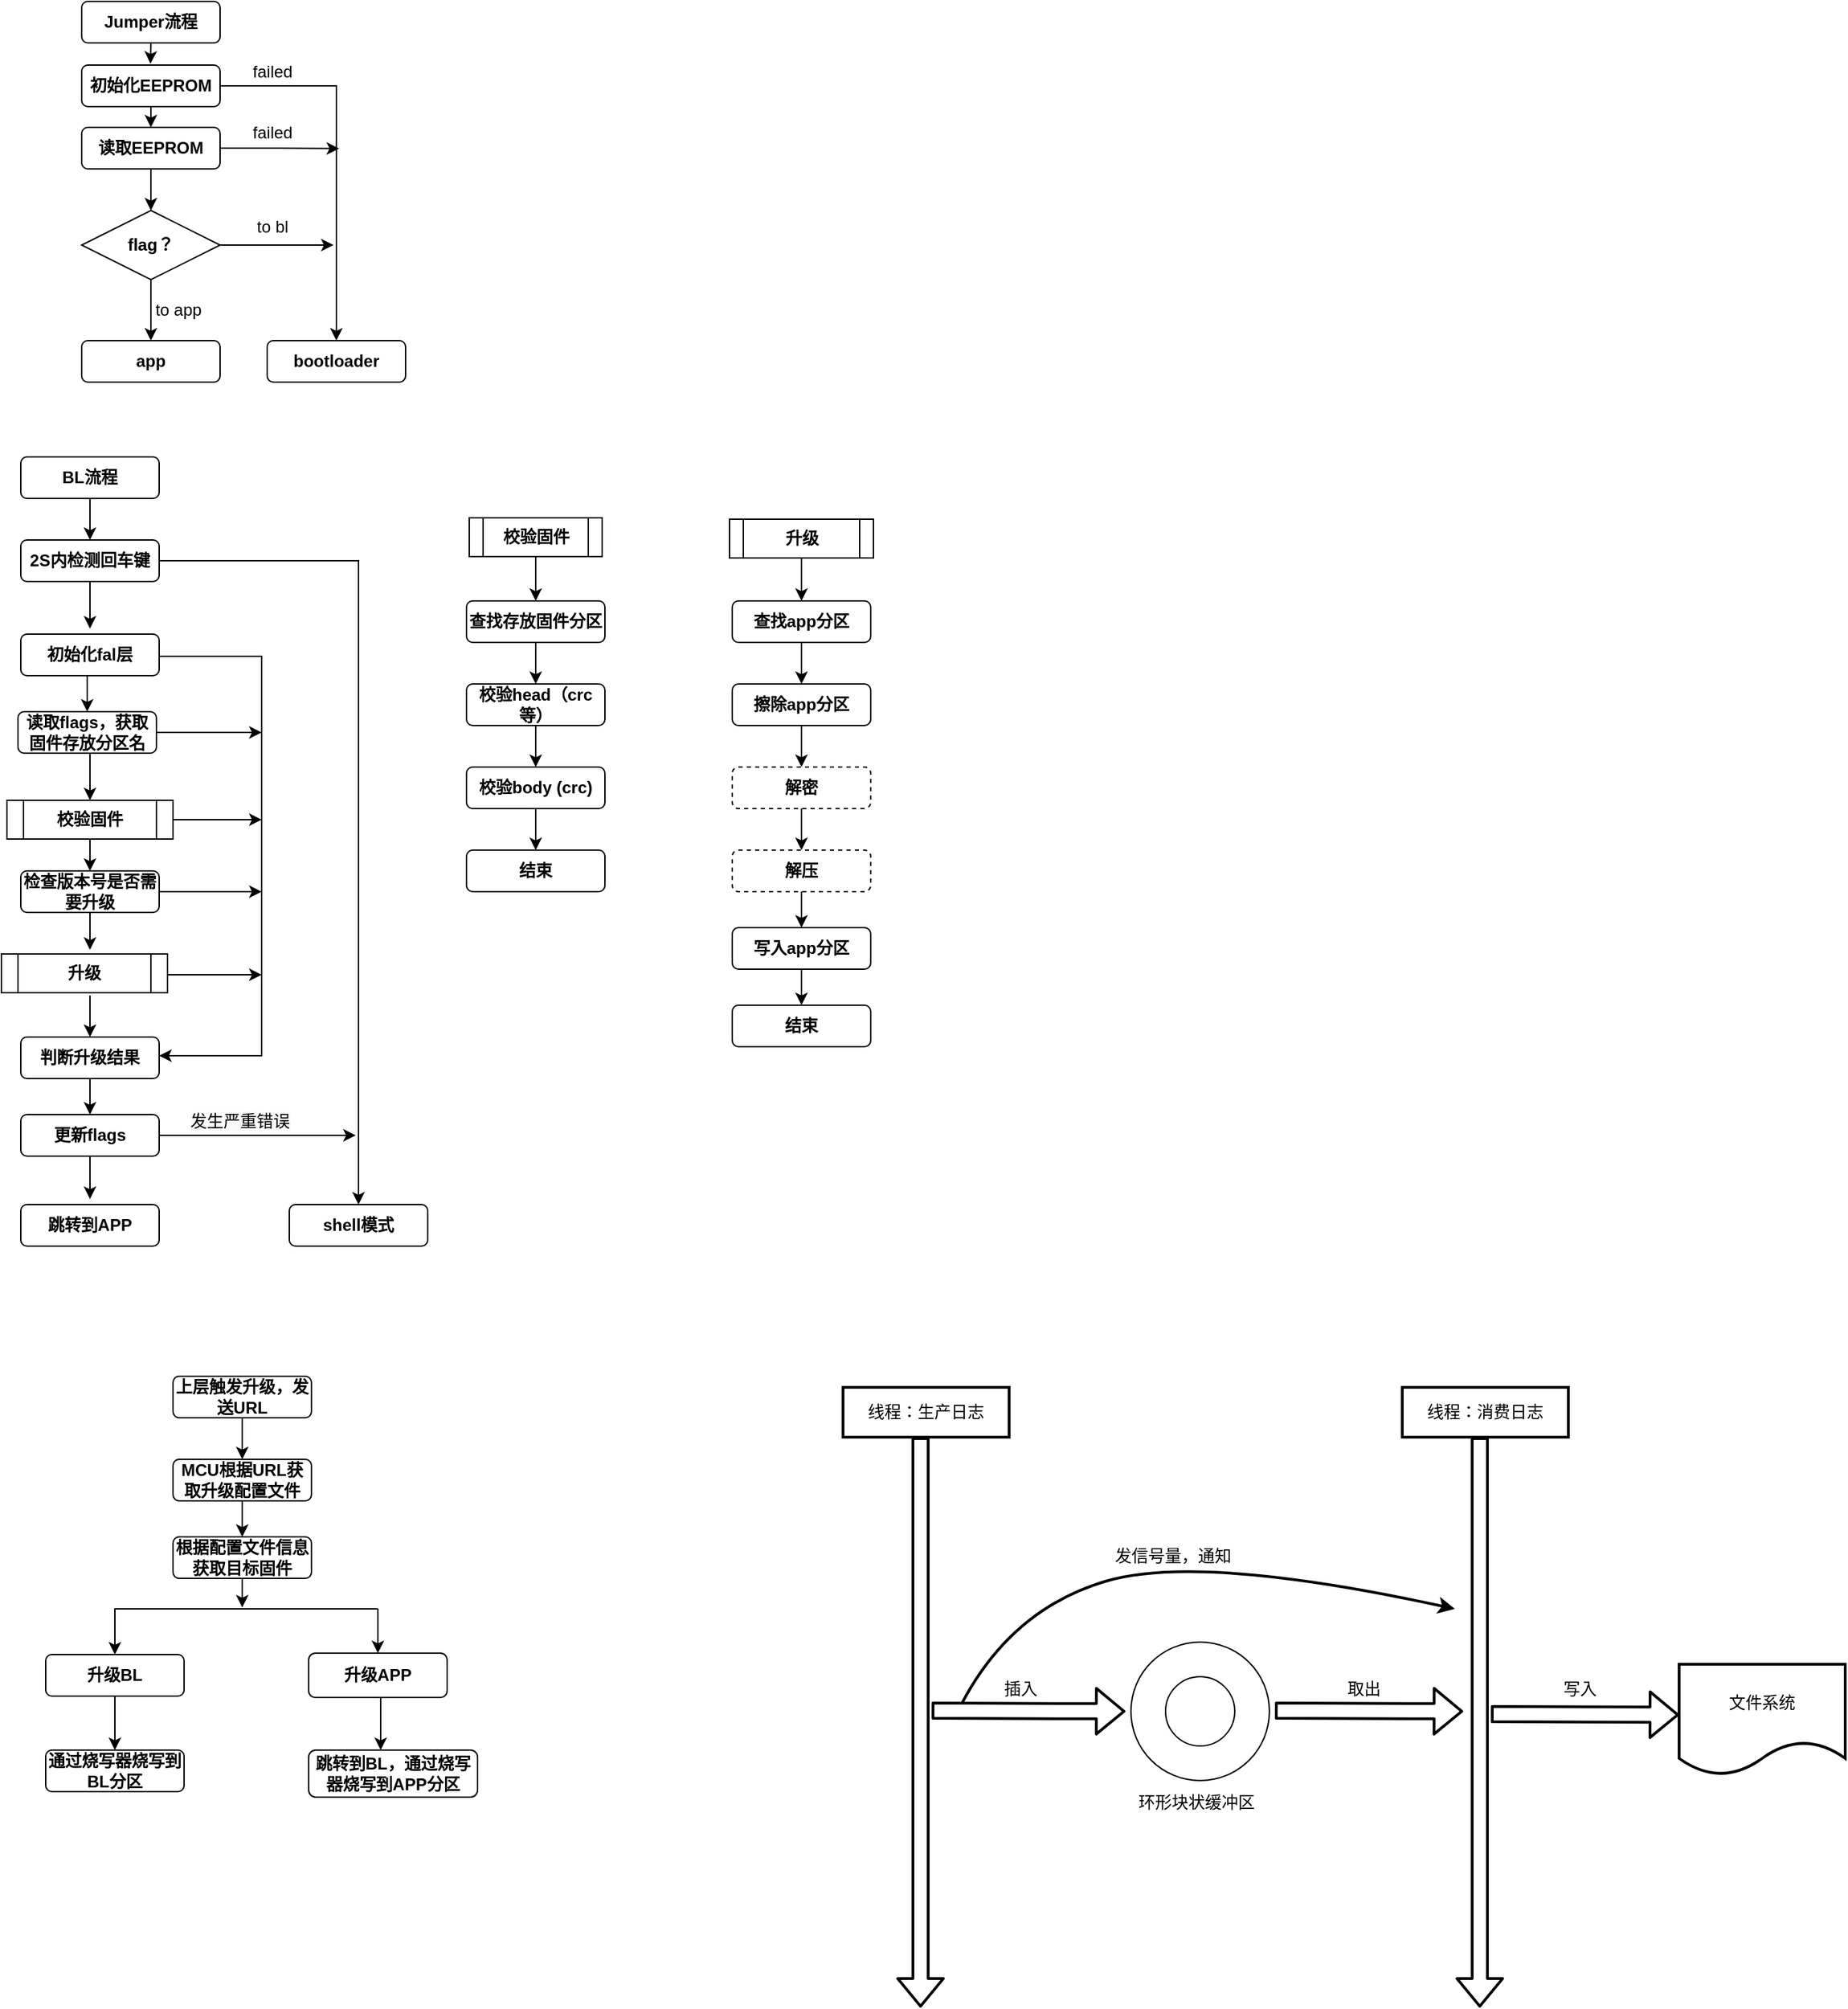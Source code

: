 <mxfile version="12.9.3" type="device"><diagram id="C5RBs43oDa-KdzZeNtuy" name="Page-1"><mxGraphModel dx="621" dy="466" grid="1" gridSize="4" guides="1" tooltips="1" connect="1" arrows="1" fold="1" page="1" pageScale="1" pageWidth="2339" pageHeight="3300" math="0" shadow="0"><root><mxCell id="WIyWlLk6GJQsqaUBKTNV-0"/><mxCell id="WIyWlLk6GJQsqaUBKTNV-1" parent="WIyWlLk6GJQsqaUBKTNV-0"/><mxCell id="f5xD9nQZWHW_xjzli2El-2" style="edgeStyle=orthogonalEdgeStyle;rounded=0;orthogonalLoop=1;jettySize=auto;html=1;exitX=0.5;exitY=1;exitDx=0;exitDy=0;" parent="WIyWlLk6GJQsqaUBKTNV-1" source="0rM0oElDtf_Dt3sKK8MS-1" edge="1"><mxGeometry relative="1" as="geometry"><mxPoint x="199.69" y="284" as="targetPoint"/></mxGeometry></mxCell><mxCell id="0rM0oElDtf_Dt3sKK8MS-1" value="Jumper流程" style="rounded=1;whiteSpace=wrap;html=1;fontStyle=1" parent="WIyWlLk6GJQsqaUBKTNV-1" vertex="1"><mxGeometry x="150" y="239" width="100" height="30" as="geometry"/></mxCell><mxCell id="0rM0oElDtf_Dt3sKK8MS-4" value="" style="edgeStyle=orthogonalEdgeStyle;rounded=0;orthogonalLoop=1;jettySize=auto;html=1;fontStyle=1" parent="WIyWlLk6GJQsqaUBKTNV-1" source="0rM0oElDtf_Dt3sKK8MS-2" edge="1"><mxGeometry relative="1" as="geometry"><mxPoint x="200" y="390" as="targetPoint"/></mxGeometry></mxCell><mxCell id="f5xD9nQZWHW_xjzli2El-7" style="edgeStyle=orthogonalEdgeStyle;rounded=0;orthogonalLoop=1;jettySize=auto;html=1;exitX=1;exitY=0.5;exitDx=0;exitDy=0;" parent="WIyWlLk6GJQsqaUBKTNV-1" source="0rM0oElDtf_Dt3sKK8MS-2" edge="1"><mxGeometry relative="1" as="geometry"><mxPoint x="336" y="345.31" as="targetPoint"/></mxGeometry></mxCell><mxCell id="0rM0oElDtf_Dt3sKK8MS-2" value="读取EEPROM" style="rounded=1;whiteSpace=wrap;html=1;fontStyle=1" parent="WIyWlLk6GJQsqaUBKTNV-1" vertex="1"><mxGeometry x="150" y="330" width="100" height="30" as="geometry"/></mxCell><mxCell id="raXf-4R1eUxXO4NKrt5g-0" style="edgeStyle=orthogonalEdgeStyle;rounded=0;orthogonalLoop=1;jettySize=auto;html=1;exitX=0.5;exitY=1;exitDx=0;exitDy=0;entryX=0.5;entryY=0;entryDx=0;entryDy=0;" parent="WIyWlLk6GJQsqaUBKTNV-1" source="0rM0oElDtf_Dt3sKK8MS-5" target="0rM0oElDtf_Dt3sKK8MS-11" edge="1"><mxGeometry relative="1" as="geometry"/></mxCell><mxCell id="f5xD9nQZWHW_xjzli2El-4" style="edgeStyle=orthogonalEdgeStyle;rounded=0;orthogonalLoop=1;jettySize=auto;html=1;exitX=1;exitY=0.5;exitDx=0;exitDy=0;" parent="WIyWlLk6GJQsqaUBKTNV-1" source="0rM0oElDtf_Dt3sKK8MS-5" edge="1"><mxGeometry relative="1" as="geometry"><mxPoint x="332" y="414.966" as="targetPoint"/></mxGeometry></mxCell><mxCell id="0rM0oElDtf_Dt3sKK8MS-5" value="flag？" style="rhombus;whiteSpace=wrap;html=1;fontStyle=1" parent="WIyWlLk6GJQsqaUBKTNV-1" vertex="1"><mxGeometry x="150" y="390" width="100" height="50" as="geometry"/></mxCell><mxCell id="0rM0oElDtf_Dt3sKK8MS-8" value="bootloader" style="rounded=1;whiteSpace=wrap;html=1;fontStyle=1" parent="WIyWlLk6GJQsqaUBKTNV-1" vertex="1"><mxGeometry x="284" y="484" width="100" height="30" as="geometry"/></mxCell><mxCell id="0rM0oElDtf_Dt3sKK8MS-11" value="app" style="rounded=1;whiteSpace=wrap;html=1;fontStyle=1" parent="WIyWlLk6GJQsqaUBKTNV-1" vertex="1"><mxGeometry x="150" y="484" width="100" height="30" as="geometry"/></mxCell><mxCell id="raXf-4R1eUxXO4NKrt5g-9" style="edgeStyle=orthogonalEdgeStyle;rounded=0;orthogonalLoop=1;jettySize=auto;html=1;exitX=0.5;exitY=1;exitDx=0;exitDy=0;entryX=0.5;entryY=0;entryDx=0;entryDy=0;" parent="WIyWlLk6GJQsqaUBKTNV-1" source="0rM0oElDtf_Dt3sKK8MS-17" target="0rM0oElDtf_Dt3sKK8MS-28" edge="1"><mxGeometry relative="1" as="geometry"/></mxCell><mxCell id="0rM0oElDtf_Dt3sKK8MS-17" value="BL流程" style="rounded=1;whiteSpace=wrap;html=1;fontStyle=1" parent="WIyWlLk6GJQsqaUBKTNV-1" vertex="1"><mxGeometry x="106" y="568" width="100" height="30" as="geometry"/></mxCell><mxCell id="0rM0oElDtf_Dt3sKK8MS-52" style="edgeStyle=orthogonalEdgeStyle;rounded=0;orthogonalLoop=1;jettySize=auto;html=1;exitX=0.5;exitY=1;exitDx=0;exitDy=0;" parent="WIyWlLk6GJQsqaUBKTNV-1" source="0rM0oElDtf_Dt3sKK8MS-24" edge="1"><mxGeometry relative="1" as="geometry"><mxPoint x="156" y="924" as="targetPoint"/></mxGeometry></mxCell><mxCell id="0rM0oElDtf_Dt3sKK8MS-60" style="edgeStyle=orthogonalEdgeStyle;rounded=0;orthogonalLoop=1;jettySize=auto;html=1;exitX=1;exitY=0.5;exitDx=0;exitDy=0;" parent="WIyWlLk6GJQsqaUBKTNV-1" source="0rM0oElDtf_Dt3sKK8MS-24" edge="1"><mxGeometry relative="1" as="geometry"><mxPoint x="280" y="882" as="targetPoint"/></mxGeometry></mxCell><mxCell id="0rM0oElDtf_Dt3sKK8MS-24" value="检查版本号是否需要升级" style="rounded=1;whiteSpace=wrap;html=1;fontStyle=1;align=center;verticalAlign=middle;" parent="WIyWlLk6GJQsqaUBKTNV-1" vertex="1"><mxGeometry x="106" y="867" width="100" height="30" as="geometry"/></mxCell><mxCell id="ATn-iLt3hoiTaEiryv9i-10" style="edgeStyle=orthogonalEdgeStyle;rounded=0;orthogonalLoop=1;jettySize=auto;html=1;exitX=0.5;exitY=1;exitDx=0;exitDy=0;entryX=0.5;entryY=0;entryDx=0;entryDy=0;" parent="WIyWlLk6GJQsqaUBKTNV-1" source="0rM0oElDtf_Dt3sKK8MS-25" target="0rM0oElDtf_Dt3sKK8MS-26" edge="1"><mxGeometry relative="1" as="geometry"/></mxCell><mxCell id="0rM0oElDtf_Dt3sKK8MS-25" value="解密" style="rounded=1;whiteSpace=wrap;html=1;fontStyle=1;dashed=1;" parent="WIyWlLk6GJQsqaUBKTNV-1" vertex="1"><mxGeometry x="620" y="792" width="100" height="30" as="geometry"/></mxCell><mxCell id="ATn-iLt3hoiTaEiryv9i-11" style="edgeStyle=orthogonalEdgeStyle;rounded=0;orthogonalLoop=1;jettySize=auto;html=1;exitX=0.5;exitY=1;exitDx=0;exitDy=0;entryX=0.5;entryY=0;entryDx=0;entryDy=0;" parent="WIyWlLk6GJQsqaUBKTNV-1" source="0rM0oElDtf_Dt3sKK8MS-26" target="ATn-iLt3hoiTaEiryv9i-3" edge="1"><mxGeometry relative="1" as="geometry"/></mxCell><mxCell id="0rM0oElDtf_Dt3sKK8MS-26" value="解压" style="rounded=1;whiteSpace=wrap;html=1;fontStyle=1;dashed=1;" parent="WIyWlLk6GJQsqaUBKTNV-1" vertex="1"><mxGeometry x="620" y="852" width="100" height="30" as="geometry"/></mxCell><mxCell id="0rM0oElDtf_Dt3sKK8MS-48" style="edgeStyle=orthogonalEdgeStyle;rounded=0;orthogonalLoop=1;jettySize=auto;html=1;" parent="WIyWlLk6GJQsqaUBKTNV-1" source="0rM0oElDtf_Dt3sKK8MS-28" edge="1"><mxGeometry relative="1" as="geometry"><mxPoint x="156" y="692" as="targetPoint"/></mxGeometry></mxCell><mxCell id="raXf-4R1eUxXO4NKrt5g-6" style="edgeStyle=orthogonalEdgeStyle;rounded=0;orthogonalLoop=1;jettySize=auto;html=1;exitX=1;exitY=0.5;exitDx=0;exitDy=0;entryX=0.5;entryY=0;entryDx=0;entryDy=0;" parent="WIyWlLk6GJQsqaUBKTNV-1" source="0rM0oElDtf_Dt3sKK8MS-28" target="0rM0oElDtf_Dt3sKK8MS-45" edge="1"><mxGeometry relative="1" as="geometry"/></mxCell><mxCell id="0rM0oElDtf_Dt3sKK8MS-28" value="2S内检测回车键" style="rounded=1;whiteSpace=wrap;html=1;fontStyle=1" parent="WIyWlLk6GJQsqaUBKTNV-1" vertex="1"><mxGeometry x="106" y="628" width="100" height="30" as="geometry"/></mxCell><mxCell id="0rM0oElDtf_Dt3sKK8MS-49" style="edgeStyle=orthogonalEdgeStyle;rounded=0;orthogonalLoop=1;jettySize=auto;html=1;exitX=0.5;exitY=1;exitDx=0;exitDy=0;entryX=0.5;entryY=0;entryDx=0;entryDy=0;" parent="WIyWlLk6GJQsqaUBKTNV-1" source="0rM0oElDtf_Dt3sKK8MS-31" target="0rM0oElDtf_Dt3sKK8MS-32" edge="1"><mxGeometry relative="1" as="geometry"/></mxCell><mxCell id="0rM0oElDtf_Dt3sKK8MS-57" style="edgeStyle=orthogonalEdgeStyle;rounded=0;orthogonalLoop=1;jettySize=auto;html=1;exitX=1;exitY=0.5;exitDx=0;exitDy=0;entryX=1;entryY=0.75;entryDx=0;entryDy=0;" parent="WIyWlLk6GJQsqaUBKTNV-1" edge="1"><mxGeometry relative="1" as="geometry"><mxPoint x="206" y="1000.5" as="targetPoint"/><mxPoint x="206" y="702" as="sourcePoint"/><Array as="points"><mxPoint x="206" y="712"/><mxPoint x="280" y="712"/><mxPoint x="280" y="1001"/></Array></mxGeometry></mxCell><mxCell id="0rM0oElDtf_Dt3sKK8MS-31" value="初始化fal层" style="rounded=1;whiteSpace=wrap;html=1;fontStyle=1" parent="WIyWlLk6GJQsqaUBKTNV-1" vertex="1"><mxGeometry x="106" y="696" width="100" height="30" as="geometry"/></mxCell><mxCell id="0rM0oElDtf_Dt3sKK8MS-50" style="edgeStyle=orthogonalEdgeStyle;rounded=0;orthogonalLoop=1;jettySize=auto;html=1;exitX=0.5;exitY=1;exitDx=0;exitDy=0;entryX=0.5;entryY=0;entryDx=0;entryDy=0;" parent="WIyWlLk6GJQsqaUBKTNV-1" source="0rM0oElDtf_Dt3sKK8MS-32" target="0rM0oElDtf_Dt3sKK8MS-33" edge="1"><mxGeometry relative="1" as="geometry"/></mxCell><mxCell id="0rM0oElDtf_Dt3sKK8MS-58" style="edgeStyle=orthogonalEdgeStyle;rounded=0;orthogonalLoop=1;jettySize=auto;html=1;exitX=1;exitY=0.5;exitDx=0;exitDy=0;" parent="WIyWlLk6GJQsqaUBKTNV-1" source="0rM0oElDtf_Dt3sKK8MS-32" edge="1"><mxGeometry relative="1" as="geometry"><mxPoint x="280" y="767" as="targetPoint"/></mxGeometry></mxCell><mxCell id="0rM0oElDtf_Dt3sKK8MS-32" value="读取flags，获取固件存放分区名" style="rounded=1;whiteSpace=wrap;html=1;fontStyle=1" parent="WIyWlLk6GJQsqaUBKTNV-1" vertex="1"><mxGeometry x="104" y="752" width="100" height="30" as="geometry"/></mxCell><mxCell id="0rM0oElDtf_Dt3sKK8MS-51" style="edgeStyle=orthogonalEdgeStyle;rounded=0;orthogonalLoop=1;jettySize=auto;html=1;exitX=0.5;exitY=1;exitDx=0;exitDy=0;entryX=0.5;entryY=0;entryDx=0;entryDy=0;" parent="WIyWlLk6GJQsqaUBKTNV-1" source="0rM0oElDtf_Dt3sKK8MS-33" target="0rM0oElDtf_Dt3sKK8MS-24" edge="1"><mxGeometry relative="1" as="geometry"/></mxCell><mxCell id="0rM0oElDtf_Dt3sKK8MS-59" style="edgeStyle=orthogonalEdgeStyle;rounded=0;orthogonalLoop=1;jettySize=auto;html=1;exitX=1;exitY=0.5;exitDx=0;exitDy=0;" parent="WIyWlLk6GJQsqaUBKTNV-1" source="0rM0oElDtf_Dt3sKK8MS-33" edge="1"><mxGeometry relative="1" as="geometry"><mxPoint x="280" y="830" as="targetPoint"/></mxGeometry></mxCell><mxCell id="0rM0oElDtf_Dt3sKK8MS-33" value="&lt;span style=&quot;font-weight: 700&quot;&gt;校验固件&lt;/span&gt;" style="shape=process;whiteSpace=wrap;html=1;backgroundOutline=1;" parent="WIyWlLk6GJQsqaUBKTNV-1" vertex="1"><mxGeometry x="96" y="816" width="120" height="28" as="geometry"/></mxCell><mxCell id="0rM0oElDtf_Dt3sKK8MS-53" style="edgeStyle=orthogonalEdgeStyle;rounded=0;orthogonalLoop=1;jettySize=auto;html=1;exitX=0.5;exitY=1;exitDx=0;exitDy=0;entryX=0.5;entryY=0;entryDx=0;entryDy=0;" parent="WIyWlLk6GJQsqaUBKTNV-1" target="0rM0oElDtf_Dt3sKK8MS-37" edge="1"><mxGeometry relative="1" as="geometry"><mxPoint x="156" y="957" as="sourcePoint"/></mxGeometry></mxCell><mxCell id="0rM0oElDtf_Dt3sKK8MS-61" style="edgeStyle=orthogonalEdgeStyle;rounded=0;orthogonalLoop=1;jettySize=auto;html=1;exitX=1;exitY=0.5;exitDx=0;exitDy=0;" parent="WIyWlLk6GJQsqaUBKTNV-1" edge="1"><mxGeometry relative="1" as="geometry"><mxPoint x="280" y="942" as="targetPoint"/><mxPoint x="206" y="942" as="sourcePoint"/></mxGeometry></mxCell><mxCell id="0rM0oElDtf_Dt3sKK8MS-54" style="edgeStyle=orthogonalEdgeStyle;rounded=0;orthogonalLoop=1;jettySize=auto;html=1;exitX=0.5;exitY=1;exitDx=0;exitDy=0;entryX=0.5;entryY=0;entryDx=0;entryDy=0;" parent="WIyWlLk6GJQsqaUBKTNV-1" source="0rM0oElDtf_Dt3sKK8MS-37" target="0rM0oElDtf_Dt3sKK8MS-42" edge="1"><mxGeometry relative="1" as="geometry"/></mxCell><mxCell id="0rM0oElDtf_Dt3sKK8MS-37" value="判断升级结果" style="rounded=1;whiteSpace=wrap;html=1;fontStyle=1;align=center;verticalAlign=middle;" parent="WIyWlLk6GJQsqaUBKTNV-1" vertex="1"><mxGeometry x="106" y="987" width="100" height="30" as="geometry"/></mxCell><mxCell id="0rM0oElDtf_Dt3sKK8MS-55" style="edgeStyle=orthogonalEdgeStyle;rounded=0;orthogonalLoop=1;jettySize=auto;html=1;exitX=0.5;exitY=1;exitDx=0;exitDy=0;" parent="WIyWlLk6GJQsqaUBKTNV-1" source="0rM0oElDtf_Dt3sKK8MS-42" edge="1"><mxGeometry relative="1" as="geometry"><mxPoint x="156" y="1104" as="targetPoint"/></mxGeometry></mxCell><mxCell id="raXf-4R1eUxXO4NKrt5g-4" style="edgeStyle=orthogonalEdgeStyle;rounded=0;orthogonalLoop=1;jettySize=auto;html=1;exitX=1;exitY=0.5;exitDx=0;exitDy=0;" parent="WIyWlLk6GJQsqaUBKTNV-1" source="0rM0oElDtf_Dt3sKK8MS-42" edge="1"><mxGeometry relative="1" as="geometry"><mxPoint x="348" y="1058" as="targetPoint"/></mxGeometry></mxCell><mxCell id="raXf-4R1eUxXO4NKrt5g-5" value="&lt;span style=&quot;background-color: rgb(248 , 249 , 250)&quot;&gt;发生严重错误&lt;/span&gt;" style="text;html=1;align=center;verticalAlign=middle;resizable=0;points=[];labelBackgroundColor=#ffffff;" parent="raXf-4R1eUxXO4NKrt5g-4" vertex="1" connectable="0"><mxGeometry x="-0.211" relative="1" as="geometry"><mxPoint x="2.14" y="-10" as="offset"/></mxGeometry></mxCell><mxCell id="0rM0oElDtf_Dt3sKK8MS-42" value="更新flags" style="rounded=1;whiteSpace=wrap;html=1;fontStyle=1;align=center;verticalAlign=middle;" parent="WIyWlLk6GJQsqaUBKTNV-1" vertex="1"><mxGeometry x="106.0" y="1043" width="100" height="30" as="geometry"/></mxCell><mxCell id="0rM0oElDtf_Dt3sKK8MS-43" value="跳转到APP" style="rounded=1;whiteSpace=wrap;html=1;fontStyle=1;align=center;verticalAlign=middle;" parent="WIyWlLk6GJQsqaUBKTNV-1" vertex="1"><mxGeometry x="106.0" y="1108" width="100" height="30" as="geometry"/></mxCell><mxCell id="0rM0oElDtf_Dt3sKK8MS-45" value="shell模式" style="rounded=1;whiteSpace=wrap;html=1;fontStyle=1;align=center;verticalAlign=middle;" parent="WIyWlLk6GJQsqaUBKTNV-1" vertex="1"><mxGeometry x="300" y="1108" width="100" height="30" as="geometry"/></mxCell><mxCell id="0rM0oElDtf_Dt3sKK8MS-74" style="edgeStyle=orthogonalEdgeStyle;rounded=0;orthogonalLoop=1;jettySize=auto;html=1;exitX=0.5;exitY=1;exitDx=0;exitDy=0;entryX=0.5;entryY=0;entryDx=0;entryDy=0;" parent="WIyWlLk6GJQsqaUBKTNV-1" source="0rM0oElDtf_Dt3sKK8MS-66" target="0rM0oElDtf_Dt3sKK8MS-67" edge="1"><mxGeometry relative="1" as="geometry"/></mxCell><mxCell id="0rM0oElDtf_Dt3sKK8MS-66" value="&lt;span style=&quot;font-weight: 700&quot;&gt;校验固件&lt;/span&gt;" style="shape=process;whiteSpace=wrap;html=1;backgroundOutline=1;" parent="WIyWlLk6GJQsqaUBKTNV-1" vertex="1"><mxGeometry x="430" y="612" width="96" height="28" as="geometry"/></mxCell><mxCell id="0rM0oElDtf_Dt3sKK8MS-75" style="edgeStyle=orthogonalEdgeStyle;rounded=0;orthogonalLoop=1;jettySize=auto;html=1;exitX=0.5;exitY=1;exitDx=0;exitDy=0;entryX=0.5;entryY=0;entryDx=0;entryDy=0;" parent="WIyWlLk6GJQsqaUBKTNV-1" source="0rM0oElDtf_Dt3sKK8MS-67" target="0rM0oElDtf_Dt3sKK8MS-68" edge="1"><mxGeometry relative="1" as="geometry"/></mxCell><mxCell id="0rM0oElDtf_Dt3sKK8MS-67" value="查找存放固件分区" style="rounded=1;whiteSpace=wrap;html=1;fontStyle=1" parent="WIyWlLk6GJQsqaUBKTNV-1" vertex="1"><mxGeometry x="428" y="672" width="100" height="30" as="geometry"/></mxCell><mxCell id="0rM0oElDtf_Dt3sKK8MS-76" style="edgeStyle=orthogonalEdgeStyle;rounded=0;orthogonalLoop=1;jettySize=auto;html=1;exitX=0.5;exitY=1;exitDx=0;exitDy=0;entryX=0.5;entryY=0;entryDx=0;entryDy=0;" parent="WIyWlLk6GJQsqaUBKTNV-1" source="0rM0oElDtf_Dt3sKK8MS-68" target="0rM0oElDtf_Dt3sKK8MS-71" edge="1"><mxGeometry relative="1" as="geometry"/></mxCell><mxCell id="0rM0oElDtf_Dt3sKK8MS-68" value="校验head（crc等）" style="rounded=1;whiteSpace=wrap;html=1;fontStyle=1" parent="WIyWlLk6GJQsqaUBKTNV-1" vertex="1"><mxGeometry x="428" y="732" width="100" height="30" as="geometry"/></mxCell><mxCell id="0rM0oElDtf_Dt3sKK8MS-77" style="edgeStyle=orthogonalEdgeStyle;rounded=0;orthogonalLoop=1;jettySize=auto;html=1;exitX=0.5;exitY=1;exitDx=0;exitDy=0;entryX=0.5;entryY=0;entryDx=0;entryDy=0;" parent="WIyWlLk6GJQsqaUBKTNV-1" source="0rM0oElDtf_Dt3sKK8MS-71" target="0rM0oElDtf_Dt3sKK8MS-72" edge="1"><mxGeometry relative="1" as="geometry"/></mxCell><mxCell id="0rM0oElDtf_Dt3sKK8MS-71" value="校验body (crc)" style="rounded=1;whiteSpace=wrap;html=1;fontStyle=1" parent="WIyWlLk6GJQsqaUBKTNV-1" vertex="1"><mxGeometry x="428" y="792" width="100" height="30" as="geometry"/></mxCell><mxCell id="0rM0oElDtf_Dt3sKK8MS-72" value="结束" style="rounded=1;whiteSpace=wrap;html=1;fontStyle=1" parent="WIyWlLk6GJQsqaUBKTNV-1" vertex="1"><mxGeometry x="428" y="852" width="100" height="30" as="geometry"/></mxCell><mxCell id="0rM0oElDtf_Dt3sKK8MS-78" value="&lt;b&gt;升级&lt;/b&gt;" style="shape=process;whiteSpace=wrap;html=1;backgroundOutline=1;" parent="WIyWlLk6GJQsqaUBKTNV-1" vertex="1"><mxGeometry x="92" y="927" width="120" height="28" as="geometry"/></mxCell><mxCell id="ATn-iLt3hoiTaEiryv9i-7" style="edgeStyle=orthogonalEdgeStyle;rounded=0;orthogonalLoop=1;jettySize=auto;html=1;exitX=0.5;exitY=1;exitDx=0;exitDy=0;entryX=0.5;entryY=0;entryDx=0;entryDy=0;" parent="WIyWlLk6GJQsqaUBKTNV-1" source="ATn-iLt3hoiTaEiryv9i-0" target="ATn-iLt3hoiTaEiryv9i-1" edge="1"><mxGeometry relative="1" as="geometry"/></mxCell><mxCell id="ATn-iLt3hoiTaEiryv9i-0" value="&lt;b&gt;升级&lt;/b&gt;" style="shape=process;whiteSpace=wrap;html=1;backgroundOutline=1;" parent="WIyWlLk6GJQsqaUBKTNV-1" vertex="1"><mxGeometry x="618" y="613" width="104" height="28" as="geometry"/></mxCell><mxCell id="ATn-iLt3hoiTaEiryv9i-8" style="edgeStyle=orthogonalEdgeStyle;rounded=0;orthogonalLoop=1;jettySize=auto;html=1;exitX=0.5;exitY=1;exitDx=0;exitDy=0;entryX=0.5;entryY=0;entryDx=0;entryDy=0;" parent="WIyWlLk6GJQsqaUBKTNV-1" source="ATn-iLt3hoiTaEiryv9i-1" target="ATn-iLt3hoiTaEiryv9i-2" edge="1"><mxGeometry relative="1" as="geometry"/></mxCell><mxCell id="ATn-iLt3hoiTaEiryv9i-1" value="查找app分区" style="rounded=1;whiteSpace=wrap;html=1;fontStyle=1" parent="WIyWlLk6GJQsqaUBKTNV-1" vertex="1"><mxGeometry x="620" y="672" width="100" height="30" as="geometry"/></mxCell><mxCell id="ATn-iLt3hoiTaEiryv9i-9" style="edgeStyle=orthogonalEdgeStyle;rounded=0;orthogonalLoop=1;jettySize=auto;html=1;exitX=0.5;exitY=1;exitDx=0;exitDy=0;entryX=0.5;entryY=0;entryDx=0;entryDy=0;" parent="WIyWlLk6GJQsqaUBKTNV-1" source="ATn-iLt3hoiTaEiryv9i-2" target="0rM0oElDtf_Dt3sKK8MS-25" edge="1"><mxGeometry relative="1" as="geometry"/></mxCell><mxCell id="ATn-iLt3hoiTaEiryv9i-2" value="擦除app分区" style="rounded=1;whiteSpace=wrap;html=1;fontStyle=1" parent="WIyWlLk6GJQsqaUBKTNV-1" vertex="1"><mxGeometry x="620" y="732" width="100" height="30" as="geometry"/></mxCell><mxCell id="ATn-iLt3hoiTaEiryv9i-12" style="edgeStyle=orthogonalEdgeStyle;rounded=0;orthogonalLoop=1;jettySize=auto;html=1;exitX=0.5;exitY=1;exitDx=0;exitDy=0;entryX=0.5;entryY=0;entryDx=0;entryDy=0;" parent="WIyWlLk6GJQsqaUBKTNV-1" source="ATn-iLt3hoiTaEiryv9i-3" target="ATn-iLt3hoiTaEiryv9i-4" edge="1"><mxGeometry relative="1" as="geometry"/></mxCell><mxCell id="ATn-iLt3hoiTaEiryv9i-3" value="写入app分区" style="rounded=1;whiteSpace=wrap;html=1;fontStyle=1;" parent="WIyWlLk6GJQsqaUBKTNV-1" vertex="1"><mxGeometry x="620" y="908" width="100" height="30" as="geometry"/></mxCell><mxCell id="ATn-iLt3hoiTaEiryv9i-4" value="结束" style="rounded=1;whiteSpace=wrap;html=1;fontStyle=1" parent="WIyWlLk6GJQsqaUBKTNV-1" vertex="1"><mxGeometry x="620" y="964" width="100" height="30" as="geometry"/></mxCell><mxCell id="ATn-iLt3hoiTaEiryv9i-31" style="edgeStyle=orthogonalEdgeStyle;rounded=0;orthogonalLoop=1;jettySize=auto;html=1;entryX=0.5;entryY=0;entryDx=0;entryDy=0;" parent="WIyWlLk6GJQsqaUBKTNV-1" target="ATn-iLt3hoiTaEiryv9i-17" edge="1"><mxGeometry relative="1" as="geometry"><mxPoint x="174.091" y="1432" as="targetPoint"/><mxPoint x="176" y="1400" as="sourcePoint"/></mxGeometry></mxCell><mxCell id="ATn-iLt3hoiTaEiryv9i-27" style="edgeStyle=orthogonalEdgeStyle;rounded=0;orthogonalLoop=1;jettySize=auto;html=1;exitX=0.5;exitY=1;exitDx=0;exitDy=0;entryX=0.5;entryY=0;entryDx=0;entryDy=0;" parent="WIyWlLk6GJQsqaUBKTNV-1" source="ATn-iLt3hoiTaEiryv9i-17" target="ATn-iLt3hoiTaEiryv9i-25" edge="1"><mxGeometry relative="1" as="geometry"/></mxCell><mxCell id="ATn-iLt3hoiTaEiryv9i-17" value="升级BL" style="rounded=1;whiteSpace=wrap;html=1;fontStyle=1;align=center;verticalAlign=middle;" parent="WIyWlLk6GJQsqaUBKTNV-1" vertex="1"><mxGeometry x="124.0" y="1433" width="100" height="30" as="geometry"/></mxCell><mxCell id="ATn-iLt3hoiTaEiryv9i-30" style="edgeStyle=orthogonalEdgeStyle;rounded=0;orthogonalLoop=1;jettySize=auto;html=1;exitX=0.5;exitY=1;exitDx=0;exitDy=0;entryX=0.5;entryY=0;entryDx=0;entryDy=0;" parent="WIyWlLk6GJQsqaUBKTNV-1" edge="1"><mxGeometry relative="1" as="geometry"><mxPoint x="355" y="1464" as="sourcePoint"/><mxPoint x="366" y="1502" as="targetPoint"/><Array as="points"><mxPoint x="366" y="1464"/></Array></mxGeometry></mxCell><mxCell id="ATn-iLt3hoiTaEiryv9i-18" value="升级APP" style="rounded=1;whiteSpace=wrap;html=1;fontStyle=1;align=center;verticalAlign=middle;" parent="WIyWlLk6GJQsqaUBKTNV-1" vertex="1"><mxGeometry x="314" y="1432" width="100" height="32" as="geometry"/></mxCell><mxCell id="ATn-iLt3hoiTaEiryv9i-21" value="" style="edgeStyle=orthogonalEdgeStyle;rounded=0;orthogonalLoop=1;jettySize=auto;html=1;entryX=0.5;entryY=0;entryDx=0;entryDy=0;" parent="WIyWlLk6GJQsqaUBKTNV-1" target="ATn-iLt3hoiTaEiryv9i-18" edge="1"><mxGeometry relative="1" as="geometry"><mxPoint x="364" y="1400" as="sourcePoint"/><mxPoint x="364" y="1480" as="targetPoint"/></mxGeometry></mxCell><mxCell id="f5xD9nQZWHW_xjzli2El-0" style="edgeStyle=orthogonalEdgeStyle;rounded=0;orthogonalLoop=1;jettySize=auto;html=1;exitX=0.5;exitY=1;exitDx=0;exitDy=0;" parent="WIyWlLk6GJQsqaUBKTNV-1" source="ATn-iLt3hoiTaEiryv9i-19" edge="1"><mxGeometry relative="1" as="geometry"><mxPoint x="266" y="1399" as="targetPoint"/></mxGeometry></mxCell><mxCell id="ATn-iLt3hoiTaEiryv9i-19" value="根据配置文件信息获取目标固件" style="rounded=1;whiteSpace=wrap;html=1;fontStyle=1;align=center;verticalAlign=middle;" parent="WIyWlLk6GJQsqaUBKTNV-1" vertex="1"><mxGeometry x="216.0" y="1348.0" width="100" height="30" as="geometry"/></mxCell><mxCell id="ATn-iLt3hoiTaEiryv9i-25" value="通过烧写器烧写到BL分区" style="rounded=1;whiteSpace=wrap;html=1;fontStyle=1;align=center;verticalAlign=middle;" parent="WIyWlLk6GJQsqaUBKTNV-1" vertex="1"><mxGeometry x="124.0" y="1502" width="100" height="30" as="geometry"/></mxCell><mxCell id="ATn-iLt3hoiTaEiryv9i-28" value="跳转到BL，通过烧写器烧写到APP分区" style="rounded=1;whiteSpace=wrap;html=1;fontStyle=1;align=center;verticalAlign=middle;" parent="WIyWlLk6GJQsqaUBKTNV-1" vertex="1"><mxGeometry x="314" y="1502" width="122" height="34" as="geometry"/></mxCell><mxCell id="ATn-iLt3hoiTaEiryv9i-39" value="" style="endArrow=none;html=1;" parent="WIyWlLk6GJQsqaUBKTNV-1" edge="1"><mxGeometry width="50" height="50" relative="1" as="geometry"><mxPoint x="176" y="1400" as="sourcePoint"/><mxPoint x="364" y="1400" as="targetPoint"/></mxGeometry></mxCell><mxCell id="ATn-iLt3hoiTaEiryv9i-49" style="edgeStyle=orthogonalEdgeStyle;rounded=0;orthogonalLoop=1;jettySize=auto;html=1;exitX=0.5;exitY=1;exitDx=0;exitDy=0;entryX=0.5;entryY=0;entryDx=0;entryDy=0;" parent="WIyWlLk6GJQsqaUBKTNV-1" source="ATn-iLt3hoiTaEiryv9i-45" target="ATn-iLt3hoiTaEiryv9i-19" edge="1"><mxGeometry relative="1" as="geometry"/></mxCell><mxCell id="ATn-iLt3hoiTaEiryv9i-45" value="MCU根据URL获取升级配置文件" style="rounded=1;whiteSpace=wrap;html=1;fontStyle=1;align=center;verticalAlign=middle;" parent="WIyWlLk6GJQsqaUBKTNV-1" vertex="1"><mxGeometry x="216.0" y="1292.0" width="100" height="30" as="geometry"/></mxCell><mxCell id="ATn-iLt3hoiTaEiryv9i-48" style="edgeStyle=orthogonalEdgeStyle;rounded=0;orthogonalLoop=1;jettySize=auto;html=1;exitX=0.5;exitY=1;exitDx=0;exitDy=0;entryX=0.5;entryY=0;entryDx=0;entryDy=0;" parent="WIyWlLk6GJQsqaUBKTNV-1" source="ATn-iLt3hoiTaEiryv9i-47" target="ATn-iLt3hoiTaEiryv9i-45" edge="1"><mxGeometry relative="1" as="geometry"/></mxCell><mxCell id="ATn-iLt3hoiTaEiryv9i-47" value="上层触发升级，发送URL" style="rounded=1;whiteSpace=wrap;html=1;fontStyle=1;align=center;verticalAlign=middle;" parent="WIyWlLk6GJQsqaUBKTNV-1" vertex="1"><mxGeometry x="216.0" y="1232.0" width="100" height="30" as="geometry"/></mxCell><mxCell id="z2qwHkWOyndgK4-qy50j-0" value="" style="shape=flexArrow;endArrow=classic;html=1;strokeWidth=2;" parent="WIyWlLk6GJQsqaUBKTNV-1" edge="1"><mxGeometry width="50" height="50" relative="1" as="geometry"><mxPoint x="756" y="1276" as="sourcePoint"/><mxPoint x="756" y="1688" as="targetPoint"/></mxGeometry></mxCell><mxCell id="z2qwHkWOyndgK4-qy50j-1" value="" style="shape=flexArrow;endArrow=classic;html=1;strokeWidth=2;" parent="WIyWlLk6GJQsqaUBKTNV-1" edge="1"><mxGeometry width="50" height="50" relative="1" as="geometry"><mxPoint x="1160" y="1276" as="sourcePoint"/><mxPoint x="1160" y="1688" as="targetPoint"/></mxGeometry></mxCell><mxCell id="z2qwHkWOyndgK4-qy50j-2" value="" style="verticalLabelPosition=bottom;verticalAlign=top;html=1;shape=mxgraph.basic.donut;dx=25;" parent="WIyWlLk6GJQsqaUBKTNV-1" vertex="1"><mxGeometry x="908" y="1424" width="100" height="100" as="geometry"/></mxCell><mxCell id="z2qwHkWOyndgK4-qy50j-4" value="线程：生产日志" style="rounded=0;whiteSpace=wrap;html=1;strokeWidth=2;" parent="WIyWlLk6GJQsqaUBKTNV-1" vertex="1"><mxGeometry x="700" y="1240" width="120" height="36" as="geometry"/></mxCell><mxCell id="z2qwHkWOyndgK4-qy50j-5" value="线程：消费日志" style="rounded=0;whiteSpace=wrap;html=1;strokeWidth=2;" parent="WIyWlLk6GJQsqaUBKTNV-1" vertex="1"><mxGeometry x="1104" y="1240" width="120" height="36" as="geometry"/></mxCell><mxCell id="z2qwHkWOyndgK4-qy50j-6" value="" style="shape=flexArrow;endArrow=classic;html=1;strokeWidth=2;" parent="WIyWlLk6GJQsqaUBKTNV-1" edge="1"><mxGeometry width="50" height="50" relative="1" as="geometry"><mxPoint x="764" y="1473.5" as="sourcePoint"/><mxPoint x="904" y="1474" as="targetPoint"/></mxGeometry></mxCell><mxCell id="z2qwHkWOyndgK4-qy50j-7" value="插入" style="text;html=1;align=center;verticalAlign=middle;resizable=0;points=[];autosize=1;" parent="WIyWlLk6GJQsqaUBKTNV-1" vertex="1"><mxGeometry x="808" y="1448" width="40" height="20" as="geometry"/></mxCell><mxCell id="z2qwHkWOyndgK4-qy50j-8" value="" style="shape=flexArrow;endArrow=classic;html=1;strokeWidth=2;" parent="WIyWlLk6GJQsqaUBKTNV-1" edge="1"><mxGeometry width="50" height="50" relative="1" as="geometry"><mxPoint x="1012" y="1473.5" as="sourcePoint"/><mxPoint x="1148" y="1474" as="targetPoint"/></mxGeometry></mxCell><mxCell id="z2qwHkWOyndgK4-qy50j-10" value="取出" style="text;html=1;align=center;verticalAlign=middle;resizable=0;points=[];autosize=1;" parent="WIyWlLk6GJQsqaUBKTNV-1" vertex="1"><mxGeometry x="1056" y="1448" width="40" height="20" as="geometry"/></mxCell><mxCell id="z2qwHkWOyndgK4-qy50j-11" value="" style="curved=1;endArrow=classic;html=1;strokeWidth=2;" parent="WIyWlLk6GJQsqaUBKTNV-1" edge="1"><mxGeometry width="50" height="50" relative="1" as="geometry"><mxPoint x="786" y="1468" as="sourcePoint"/><mxPoint x="1142" y="1400" as="targetPoint"/><Array as="points"><mxPoint x="822" y="1400"/><mxPoint x="958" y="1360"/></Array></mxGeometry></mxCell><mxCell id="z2qwHkWOyndgK4-qy50j-14" value="发信号量，通知" style="text;html=1;align=center;verticalAlign=middle;resizable=0;points=[];autosize=1;" parent="WIyWlLk6GJQsqaUBKTNV-1" vertex="1"><mxGeometry x="888" y="1352" width="100" height="20" as="geometry"/></mxCell><mxCell id="z2qwHkWOyndgK4-qy50j-15" value="" style="shape=flexArrow;endArrow=classic;html=1;strokeWidth=2;" parent="WIyWlLk6GJQsqaUBKTNV-1" edge="1"><mxGeometry width="50" height="50" relative="1" as="geometry"><mxPoint x="1168.0" y="1476" as="sourcePoint"/><mxPoint x="1304" y="1476.5" as="targetPoint"/></mxGeometry></mxCell><mxCell id="z2qwHkWOyndgK4-qy50j-17" value="写入&lt;br&gt;" style="text;html=1;align=center;verticalAlign=middle;resizable=0;points=[];labelBackgroundColor=#ffffff;" parent="z2qwHkWOyndgK4-qy50j-15" vertex="1" connectable="0"><mxGeometry x="-0.412" y="10" relative="1" as="geometry"><mxPoint x="23.96" y="-8.15" as="offset"/></mxGeometry></mxCell><mxCell id="z2qwHkWOyndgK4-qy50j-16" value="文件系统" style="shape=document;whiteSpace=wrap;html=1;boundedLbl=1;strokeWidth=2;" parent="WIyWlLk6GJQsqaUBKTNV-1" vertex="1"><mxGeometry x="1304" y="1440" width="120" height="80" as="geometry"/></mxCell><mxCell id="z2qwHkWOyndgK4-qy50j-18" value="环形块状缓冲区" style="text;html=1;align=center;verticalAlign=middle;resizable=0;points=[];autosize=1;" parent="WIyWlLk6GJQsqaUBKTNV-1" vertex="1"><mxGeometry x="905" y="1530" width="100" height="20" as="geometry"/></mxCell><mxCell id="f5xD9nQZWHW_xjzli2El-3" style="edgeStyle=orthogonalEdgeStyle;rounded=0;orthogonalLoop=1;jettySize=auto;html=1;exitX=0.5;exitY=1;exitDx=0;exitDy=0;entryX=0.5;entryY=0;entryDx=0;entryDy=0;" parent="WIyWlLk6GJQsqaUBKTNV-1" source="f5xD9nQZWHW_xjzli2El-1" target="0rM0oElDtf_Dt3sKK8MS-2" edge="1"><mxGeometry relative="1" as="geometry"/></mxCell><mxCell id="f5xD9nQZWHW_xjzli2El-5" style="edgeStyle=orthogonalEdgeStyle;rounded=0;orthogonalLoop=1;jettySize=auto;html=1;exitX=1;exitY=0.5;exitDx=0;exitDy=0;entryX=0.5;entryY=0;entryDx=0;entryDy=0;" parent="WIyWlLk6GJQsqaUBKTNV-1" source="f5xD9nQZWHW_xjzli2El-1" target="0rM0oElDtf_Dt3sKK8MS-8" edge="1"><mxGeometry relative="1" as="geometry"><mxPoint x="332" y="480" as="targetPoint"/></mxGeometry></mxCell><mxCell id="f5xD9nQZWHW_xjzli2El-1" value="初始化EEPROM" style="rounded=1;whiteSpace=wrap;html=1;fontStyle=1" parent="WIyWlLk6GJQsqaUBKTNV-1" vertex="1"><mxGeometry x="150" y="285" width="100" height="30" as="geometry"/></mxCell><mxCell id="f5xD9nQZWHW_xjzli2El-8" value="failed" style="text;html=1;strokeColor=none;fillColor=none;align=center;verticalAlign=middle;whiteSpace=wrap;rounded=0;" parent="WIyWlLk6GJQsqaUBKTNV-1" vertex="1"><mxGeometry x="268" y="280" width="40" height="20" as="geometry"/></mxCell><mxCell id="f5xD9nQZWHW_xjzli2El-9" value="failed" style="text;html=1;strokeColor=none;fillColor=none;align=center;verticalAlign=middle;whiteSpace=wrap;rounded=0;" parent="WIyWlLk6GJQsqaUBKTNV-1" vertex="1"><mxGeometry x="268" y="324" width="40" height="20" as="geometry"/></mxCell><mxCell id="f5xD9nQZWHW_xjzli2El-11" value="to bl" style="text;html=1;strokeColor=none;fillColor=none;align=center;verticalAlign=middle;whiteSpace=wrap;rounded=0;" parent="WIyWlLk6GJQsqaUBKTNV-1" vertex="1"><mxGeometry x="268" y="392" width="40" height="20" as="geometry"/></mxCell><mxCell id="f5xD9nQZWHW_xjzli2El-12" value="to app" style="text;html=1;strokeColor=none;fillColor=none;align=center;verticalAlign=middle;whiteSpace=wrap;rounded=0;" parent="WIyWlLk6GJQsqaUBKTNV-1" vertex="1"><mxGeometry x="200" y="452" width="40" height="20" as="geometry"/></mxCell></root></mxGraphModel></diagram></mxfile>